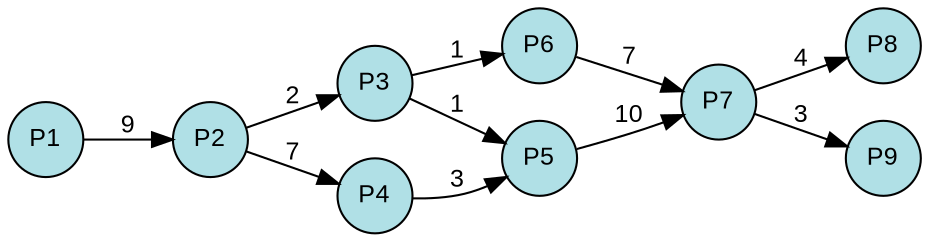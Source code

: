 digraph {
  splines=true;
node [margin=0 fontname=arial fontcolor=black fontsize=12 shape=circle width=0.5 fixedsize=true style=filled fillcolor=powderblue]
  1 [label="P1"]
  2 [label="P2"]
  3 [label="P3"]
  4 [label="P4"]
  5 [label="P5"]
  6 [label="P6"]
  7 [label="P7"]
  8 [label="P8"]
  9 [label="P9"]
rankdir=LR
edge [margin=0 fontname=arial fontcolor=black fontsize=12]
	1 -> 2 [label="9"]
	2 -> 3 [label="2"]
	2 -> 4 [label="7"]
	3 -> 5 [label="1"]
	4 -> 5 [label="3"]
	3 -> 6 [label="1"]
	5 -> 7 [label="10"]
	6 -> 7 [label="7"]
	7 -> 8 [label="4"]
	7 -> 9 [label="3"]
	{rank=same  1 }
	{rank=same  2 }
	{rank=same  3, 4 }
	{rank=same  5, 6 }
	{rank=same  7 }
	{rank=same  8, 9 }
} 

